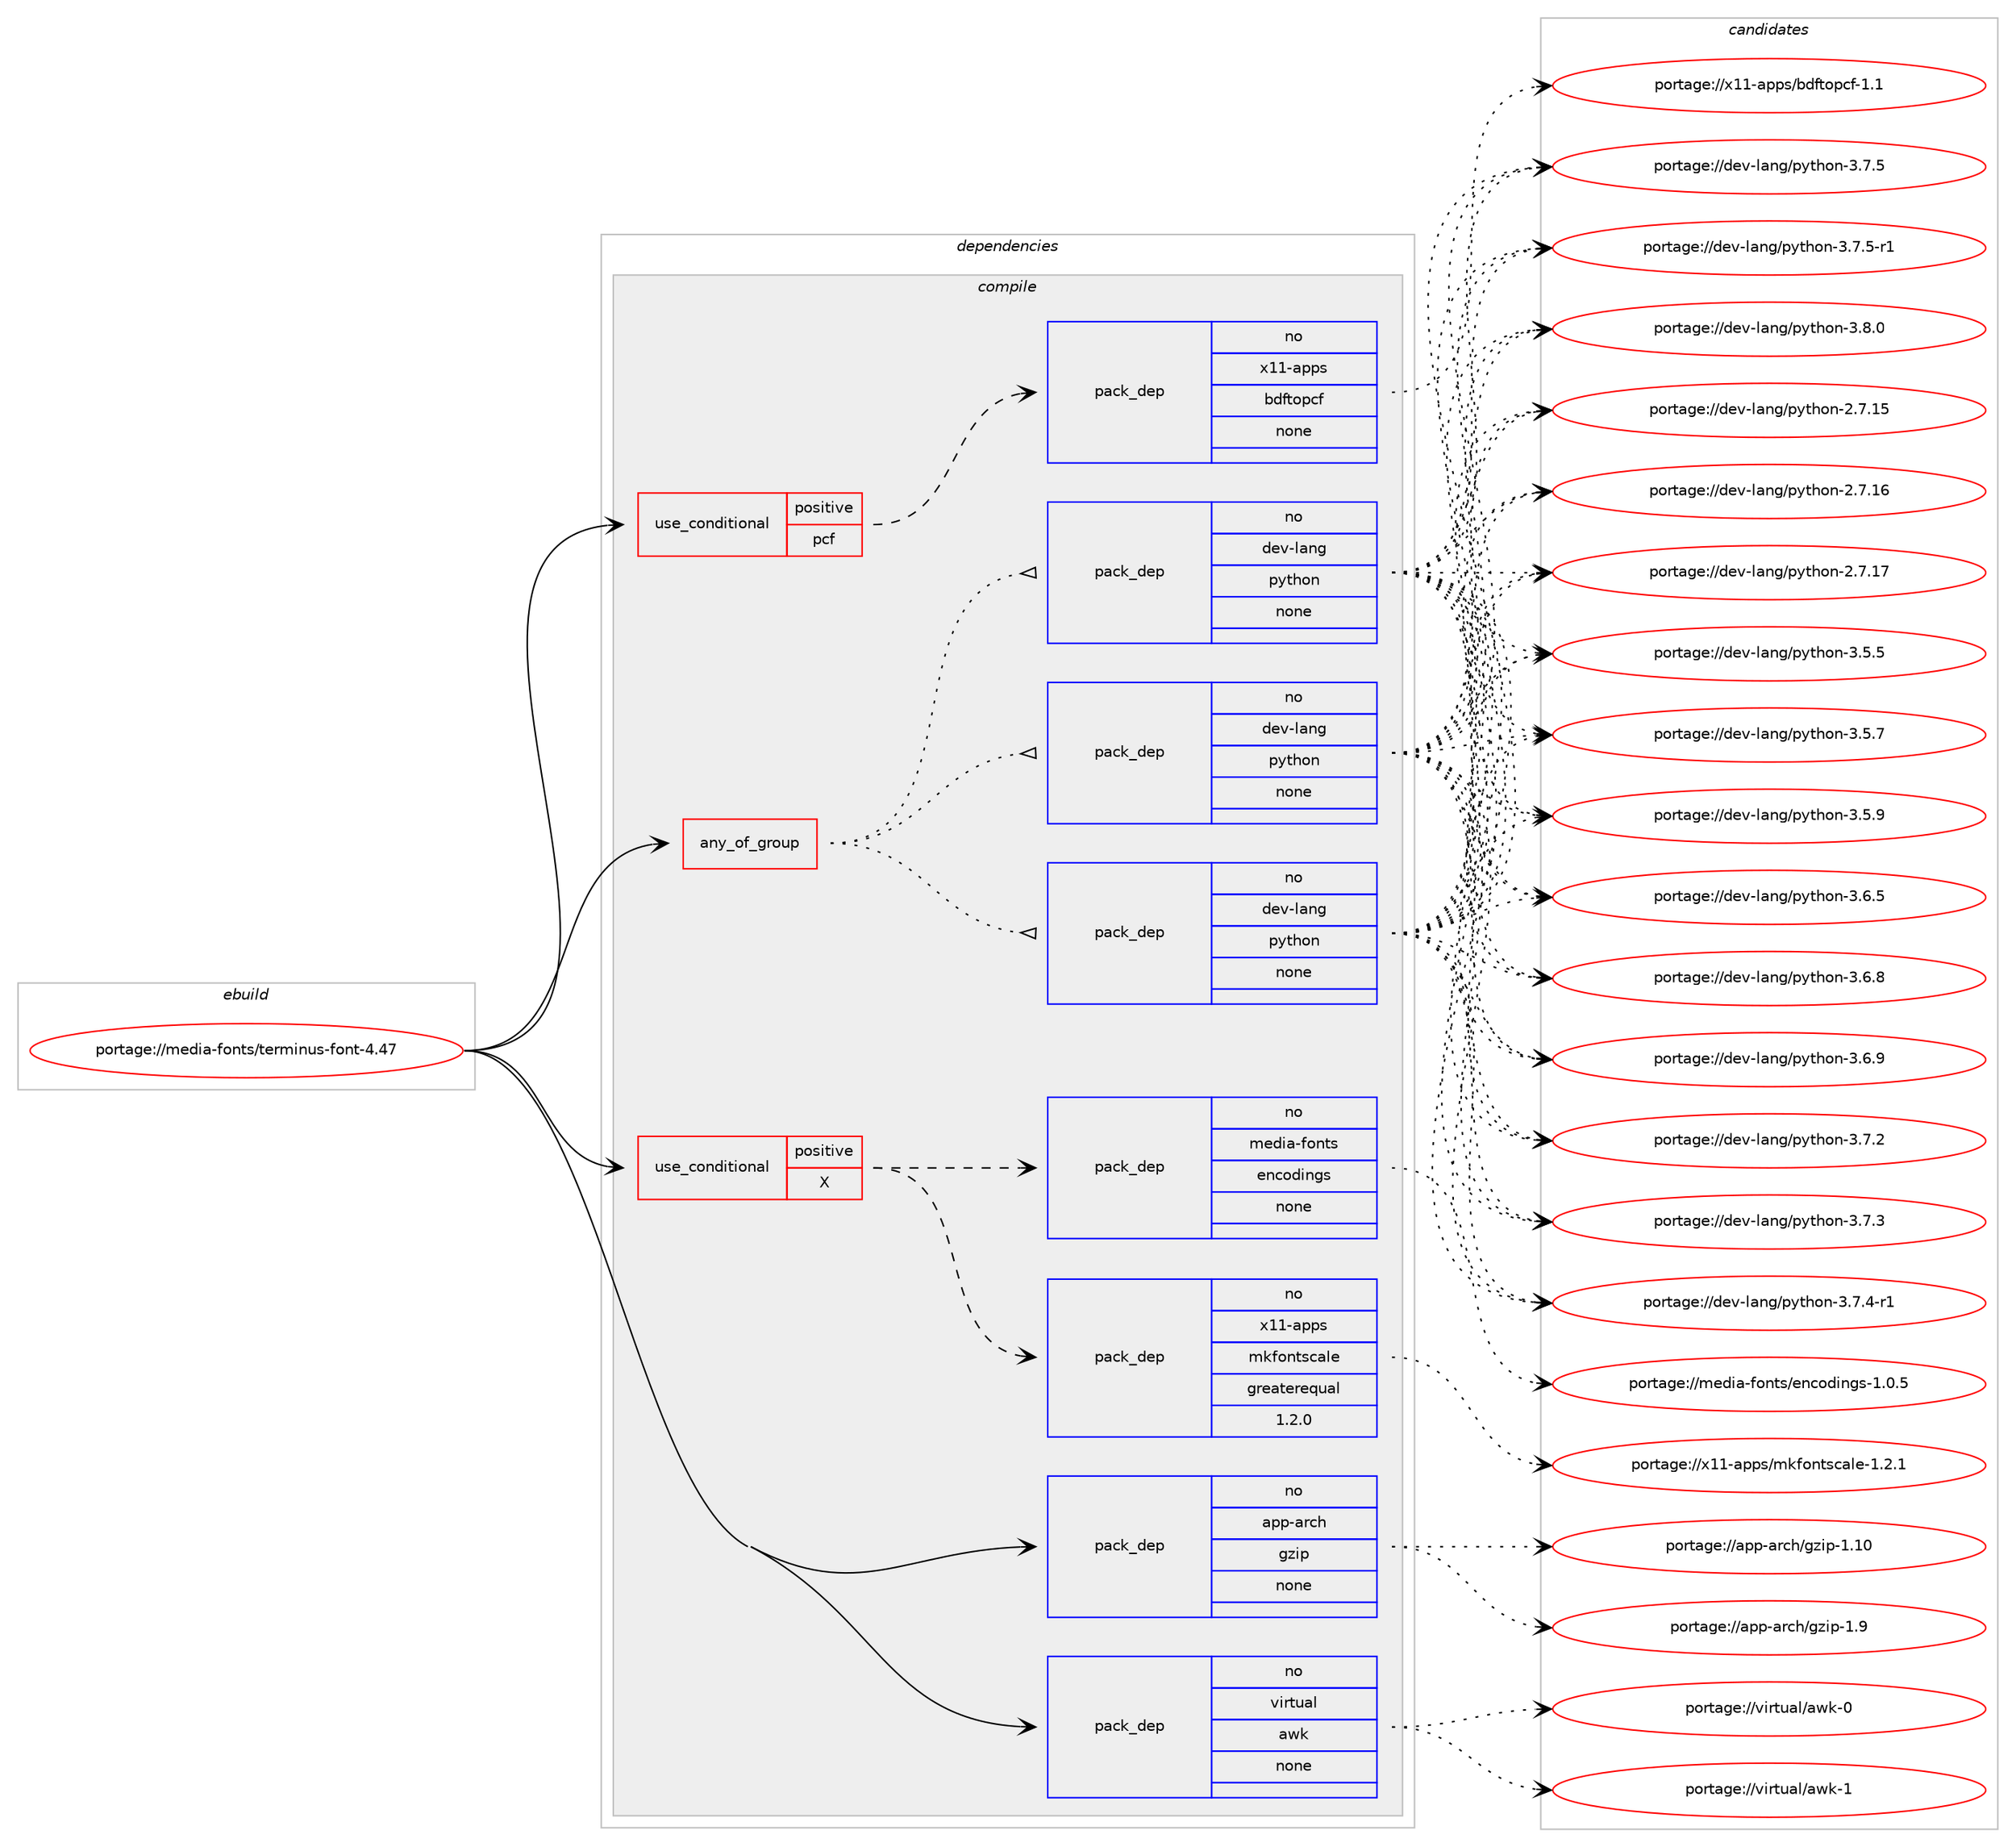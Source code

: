 digraph prolog {

# *************
# Graph options
# *************

newrank=true;
concentrate=true;
compound=true;
graph [rankdir=LR,fontname=Helvetica,fontsize=10,ranksep=1.5];#, ranksep=2.5, nodesep=0.2];
edge  [arrowhead=vee];
node  [fontname=Helvetica,fontsize=10];

# **********
# The ebuild
# **********

subgraph cluster_leftcol {
color=gray;
rank=same;
label=<<i>ebuild</i>>;
id [label="portage://media-fonts/terminus-font-4.47", color=red, width=4, href="../media-fonts/terminus-font-4.47.svg"];
}

# ****************
# The dependencies
# ****************

subgraph cluster_midcol {
color=gray;
label=<<i>dependencies</i>>;
subgraph cluster_compile {
fillcolor="#eeeeee";
style=filled;
label=<<i>compile</i>>;
subgraph any4906 {
dependency310566 [label=<<TABLE BORDER="0" CELLBORDER="1" CELLSPACING="0" CELLPADDING="4"><TR><TD CELLPADDING="10">any_of_group</TD></TR></TABLE>>, shape=none, color=red];subgraph pack227820 {
dependency310567 [label=<<TABLE BORDER="0" CELLBORDER="1" CELLSPACING="0" CELLPADDING="4" WIDTH="220"><TR><TD ROWSPAN="6" CELLPADDING="30">pack_dep</TD></TR><TR><TD WIDTH="110">no</TD></TR><TR><TD>dev-lang</TD></TR><TR><TD>python</TD></TR><TR><TD>none</TD></TR><TR><TD></TD></TR></TABLE>>, shape=none, color=blue];
}
dependency310566:e -> dependency310567:w [weight=20,style="dotted",arrowhead="oinv"];
subgraph pack227821 {
dependency310568 [label=<<TABLE BORDER="0" CELLBORDER="1" CELLSPACING="0" CELLPADDING="4" WIDTH="220"><TR><TD ROWSPAN="6" CELLPADDING="30">pack_dep</TD></TR><TR><TD WIDTH="110">no</TD></TR><TR><TD>dev-lang</TD></TR><TR><TD>python</TD></TR><TR><TD>none</TD></TR><TR><TD></TD></TR></TABLE>>, shape=none, color=blue];
}
dependency310566:e -> dependency310568:w [weight=20,style="dotted",arrowhead="oinv"];
subgraph pack227822 {
dependency310569 [label=<<TABLE BORDER="0" CELLBORDER="1" CELLSPACING="0" CELLPADDING="4" WIDTH="220"><TR><TD ROWSPAN="6" CELLPADDING="30">pack_dep</TD></TR><TR><TD WIDTH="110">no</TD></TR><TR><TD>dev-lang</TD></TR><TR><TD>python</TD></TR><TR><TD>none</TD></TR><TR><TD></TD></TR></TABLE>>, shape=none, color=blue];
}
dependency310566:e -> dependency310569:w [weight=20,style="dotted",arrowhead="oinv"];
}
id:e -> dependency310566:w [weight=20,style="solid",arrowhead="vee"];
subgraph cond77731 {
dependency310570 [label=<<TABLE BORDER="0" CELLBORDER="1" CELLSPACING="0" CELLPADDING="4"><TR><TD ROWSPAN="3" CELLPADDING="10">use_conditional</TD></TR><TR><TD>positive</TD></TR><TR><TD>X</TD></TR></TABLE>>, shape=none, color=red];
subgraph pack227823 {
dependency310571 [label=<<TABLE BORDER="0" CELLBORDER="1" CELLSPACING="0" CELLPADDING="4" WIDTH="220"><TR><TD ROWSPAN="6" CELLPADDING="30">pack_dep</TD></TR><TR><TD WIDTH="110">no</TD></TR><TR><TD>x11-apps</TD></TR><TR><TD>mkfontscale</TD></TR><TR><TD>greaterequal</TD></TR><TR><TD>1.2.0</TD></TR></TABLE>>, shape=none, color=blue];
}
dependency310570:e -> dependency310571:w [weight=20,style="dashed",arrowhead="vee"];
subgraph pack227824 {
dependency310572 [label=<<TABLE BORDER="0" CELLBORDER="1" CELLSPACING="0" CELLPADDING="4" WIDTH="220"><TR><TD ROWSPAN="6" CELLPADDING="30">pack_dep</TD></TR><TR><TD WIDTH="110">no</TD></TR><TR><TD>media-fonts</TD></TR><TR><TD>encodings</TD></TR><TR><TD>none</TD></TR><TR><TD></TD></TR></TABLE>>, shape=none, color=blue];
}
dependency310570:e -> dependency310572:w [weight=20,style="dashed",arrowhead="vee"];
}
id:e -> dependency310570:w [weight=20,style="solid",arrowhead="vee"];
subgraph cond77732 {
dependency310573 [label=<<TABLE BORDER="0" CELLBORDER="1" CELLSPACING="0" CELLPADDING="4"><TR><TD ROWSPAN="3" CELLPADDING="10">use_conditional</TD></TR><TR><TD>positive</TD></TR><TR><TD>pcf</TD></TR></TABLE>>, shape=none, color=red];
subgraph pack227825 {
dependency310574 [label=<<TABLE BORDER="0" CELLBORDER="1" CELLSPACING="0" CELLPADDING="4" WIDTH="220"><TR><TD ROWSPAN="6" CELLPADDING="30">pack_dep</TD></TR><TR><TD WIDTH="110">no</TD></TR><TR><TD>x11-apps</TD></TR><TR><TD>bdftopcf</TD></TR><TR><TD>none</TD></TR><TR><TD></TD></TR></TABLE>>, shape=none, color=blue];
}
dependency310573:e -> dependency310574:w [weight=20,style="dashed",arrowhead="vee"];
}
id:e -> dependency310573:w [weight=20,style="solid",arrowhead="vee"];
subgraph pack227826 {
dependency310575 [label=<<TABLE BORDER="0" CELLBORDER="1" CELLSPACING="0" CELLPADDING="4" WIDTH="220"><TR><TD ROWSPAN="6" CELLPADDING="30">pack_dep</TD></TR><TR><TD WIDTH="110">no</TD></TR><TR><TD>app-arch</TD></TR><TR><TD>gzip</TD></TR><TR><TD>none</TD></TR><TR><TD></TD></TR></TABLE>>, shape=none, color=blue];
}
id:e -> dependency310575:w [weight=20,style="solid",arrowhead="vee"];
subgraph pack227827 {
dependency310576 [label=<<TABLE BORDER="0" CELLBORDER="1" CELLSPACING="0" CELLPADDING="4" WIDTH="220"><TR><TD ROWSPAN="6" CELLPADDING="30">pack_dep</TD></TR><TR><TD WIDTH="110">no</TD></TR><TR><TD>virtual</TD></TR><TR><TD>awk</TD></TR><TR><TD>none</TD></TR><TR><TD></TD></TR></TABLE>>, shape=none, color=blue];
}
id:e -> dependency310576:w [weight=20,style="solid",arrowhead="vee"];
}
subgraph cluster_compileandrun {
fillcolor="#eeeeee";
style=filled;
label=<<i>compile and run</i>>;
}
subgraph cluster_run {
fillcolor="#eeeeee";
style=filled;
label=<<i>run</i>>;
}
}

# **************
# The candidates
# **************

subgraph cluster_choices {
rank=same;
color=gray;
label=<<i>candidates</i>>;

subgraph choice227820 {
color=black;
nodesep=1;
choiceportage10010111845108971101034711212111610411111045504655464953 [label="portage://dev-lang/python-2.7.15", color=red, width=4,href="../dev-lang/python-2.7.15.svg"];
choiceportage10010111845108971101034711212111610411111045504655464954 [label="portage://dev-lang/python-2.7.16", color=red, width=4,href="../dev-lang/python-2.7.16.svg"];
choiceportage10010111845108971101034711212111610411111045504655464955 [label="portage://dev-lang/python-2.7.17", color=red, width=4,href="../dev-lang/python-2.7.17.svg"];
choiceportage100101118451089711010347112121116104111110455146534653 [label="portage://dev-lang/python-3.5.5", color=red, width=4,href="../dev-lang/python-3.5.5.svg"];
choiceportage100101118451089711010347112121116104111110455146534655 [label="portage://dev-lang/python-3.5.7", color=red, width=4,href="../dev-lang/python-3.5.7.svg"];
choiceportage100101118451089711010347112121116104111110455146534657 [label="portage://dev-lang/python-3.5.9", color=red, width=4,href="../dev-lang/python-3.5.9.svg"];
choiceportage100101118451089711010347112121116104111110455146544653 [label="portage://dev-lang/python-3.6.5", color=red, width=4,href="../dev-lang/python-3.6.5.svg"];
choiceportage100101118451089711010347112121116104111110455146544656 [label="portage://dev-lang/python-3.6.8", color=red, width=4,href="../dev-lang/python-3.6.8.svg"];
choiceportage100101118451089711010347112121116104111110455146544657 [label="portage://dev-lang/python-3.6.9", color=red, width=4,href="../dev-lang/python-3.6.9.svg"];
choiceportage100101118451089711010347112121116104111110455146554650 [label="portage://dev-lang/python-3.7.2", color=red, width=4,href="../dev-lang/python-3.7.2.svg"];
choiceportage100101118451089711010347112121116104111110455146554651 [label="portage://dev-lang/python-3.7.3", color=red, width=4,href="../dev-lang/python-3.7.3.svg"];
choiceportage1001011184510897110103471121211161041111104551465546524511449 [label="portage://dev-lang/python-3.7.4-r1", color=red, width=4,href="../dev-lang/python-3.7.4-r1.svg"];
choiceportage100101118451089711010347112121116104111110455146554653 [label="portage://dev-lang/python-3.7.5", color=red, width=4,href="../dev-lang/python-3.7.5.svg"];
choiceportage1001011184510897110103471121211161041111104551465546534511449 [label="portage://dev-lang/python-3.7.5-r1", color=red, width=4,href="../dev-lang/python-3.7.5-r1.svg"];
choiceportage100101118451089711010347112121116104111110455146564648 [label="portage://dev-lang/python-3.8.0", color=red, width=4,href="../dev-lang/python-3.8.0.svg"];
dependency310567:e -> choiceportage10010111845108971101034711212111610411111045504655464953:w [style=dotted,weight="100"];
dependency310567:e -> choiceportage10010111845108971101034711212111610411111045504655464954:w [style=dotted,weight="100"];
dependency310567:e -> choiceportage10010111845108971101034711212111610411111045504655464955:w [style=dotted,weight="100"];
dependency310567:e -> choiceportage100101118451089711010347112121116104111110455146534653:w [style=dotted,weight="100"];
dependency310567:e -> choiceportage100101118451089711010347112121116104111110455146534655:w [style=dotted,weight="100"];
dependency310567:e -> choiceportage100101118451089711010347112121116104111110455146534657:w [style=dotted,weight="100"];
dependency310567:e -> choiceportage100101118451089711010347112121116104111110455146544653:w [style=dotted,weight="100"];
dependency310567:e -> choiceportage100101118451089711010347112121116104111110455146544656:w [style=dotted,weight="100"];
dependency310567:e -> choiceportage100101118451089711010347112121116104111110455146544657:w [style=dotted,weight="100"];
dependency310567:e -> choiceportage100101118451089711010347112121116104111110455146554650:w [style=dotted,weight="100"];
dependency310567:e -> choiceportage100101118451089711010347112121116104111110455146554651:w [style=dotted,weight="100"];
dependency310567:e -> choiceportage1001011184510897110103471121211161041111104551465546524511449:w [style=dotted,weight="100"];
dependency310567:e -> choiceportage100101118451089711010347112121116104111110455146554653:w [style=dotted,weight="100"];
dependency310567:e -> choiceportage1001011184510897110103471121211161041111104551465546534511449:w [style=dotted,weight="100"];
dependency310567:e -> choiceportage100101118451089711010347112121116104111110455146564648:w [style=dotted,weight="100"];
}
subgraph choice227821 {
color=black;
nodesep=1;
choiceportage10010111845108971101034711212111610411111045504655464953 [label="portage://dev-lang/python-2.7.15", color=red, width=4,href="../dev-lang/python-2.7.15.svg"];
choiceportage10010111845108971101034711212111610411111045504655464954 [label="portage://dev-lang/python-2.7.16", color=red, width=4,href="../dev-lang/python-2.7.16.svg"];
choiceportage10010111845108971101034711212111610411111045504655464955 [label="portage://dev-lang/python-2.7.17", color=red, width=4,href="../dev-lang/python-2.7.17.svg"];
choiceportage100101118451089711010347112121116104111110455146534653 [label="portage://dev-lang/python-3.5.5", color=red, width=4,href="../dev-lang/python-3.5.5.svg"];
choiceportage100101118451089711010347112121116104111110455146534655 [label="portage://dev-lang/python-3.5.7", color=red, width=4,href="../dev-lang/python-3.5.7.svg"];
choiceportage100101118451089711010347112121116104111110455146534657 [label="portage://dev-lang/python-3.5.9", color=red, width=4,href="../dev-lang/python-3.5.9.svg"];
choiceportage100101118451089711010347112121116104111110455146544653 [label="portage://dev-lang/python-3.6.5", color=red, width=4,href="../dev-lang/python-3.6.5.svg"];
choiceportage100101118451089711010347112121116104111110455146544656 [label="portage://dev-lang/python-3.6.8", color=red, width=4,href="../dev-lang/python-3.6.8.svg"];
choiceportage100101118451089711010347112121116104111110455146544657 [label="portage://dev-lang/python-3.6.9", color=red, width=4,href="../dev-lang/python-3.6.9.svg"];
choiceportage100101118451089711010347112121116104111110455146554650 [label="portage://dev-lang/python-3.7.2", color=red, width=4,href="../dev-lang/python-3.7.2.svg"];
choiceportage100101118451089711010347112121116104111110455146554651 [label="portage://dev-lang/python-3.7.3", color=red, width=4,href="../dev-lang/python-3.7.3.svg"];
choiceportage1001011184510897110103471121211161041111104551465546524511449 [label="portage://dev-lang/python-3.7.4-r1", color=red, width=4,href="../dev-lang/python-3.7.4-r1.svg"];
choiceportage100101118451089711010347112121116104111110455146554653 [label="portage://dev-lang/python-3.7.5", color=red, width=4,href="../dev-lang/python-3.7.5.svg"];
choiceportage1001011184510897110103471121211161041111104551465546534511449 [label="portage://dev-lang/python-3.7.5-r1", color=red, width=4,href="../dev-lang/python-3.7.5-r1.svg"];
choiceportage100101118451089711010347112121116104111110455146564648 [label="portage://dev-lang/python-3.8.0", color=red, width=4,href="../dev-lang/python-3.8.0.svg"];
dependency310568:e -> choiceportage10010111845108971101034711212111610411111045504655464953:w [style=dotted,weight="100"];
dependency310568:e -> choiceportage10010111845108971101034711212111610411111045504655464954:w [style=dotted,weight="100"];
dependency310568:e -> choiceportage10010111845108971101034711212111610411111045504655464955:w [style=dotted,weight="100"];
dependency310568:e -> choiceportage100101118451089711010347112121116104111110455146534653:w [style=dotted,weight="100"];
dependency310568:e -> choiceportage100101118451089711010347112121116104111110455146534655:w [style=dotted,weight="100"];
dependency310568:e -> choiceportage100101118451089711010347112121116104111110455146534657:w [style=dotted,weight="100"];
dependency310568:e -> choiceportage100101118451089711010347112121116104111110455146544653:w [style=dotted,weight="100"];
dependency310568:e -> choiceportage100101118451089711010347112121116104111110455146544656:w [style=dotted,weight="100"];
dependency310568:e -> choiceportage100101118451089711010347112121116104111110455146544657:w [style=dotted,weight="100"];
dependency310568:e -> choiceportage100101118451089711010347112121116104111110455146554650:w [style=dotted,weight="100"];
dependency310568:e -> choiceportage100101118451089711010347112121116104111110455146554651:w [style=dotted,weight="100"];
dependency310568:e -> choiceportage1001011184510897110103471121211161041111104551465546524511449:w [style=dotted,weight="100"];
dependency310568:e -> choiceportage100101118451089711010347112121116104111110455146554653:w [style=dotted,weight="100"];
dependency310568:e -> choiceportage1001011184510897110103471121211161041111104551465546534511449:w [style=dotted,weight="100"];
dependency310568:e -> choiceportage100101118451089711010347112121116104111110455146564648:w [style=dotted,weight="100"];
}
subgraph choice227822 {
color=black;
nodesep=1;
choiceportage10010111845108971101034711212111610411111045504655464953 [label="portage://dev-lang/python-2.7.15", color=red, width=4,href="../dev-lang/python-2.7.15.svg"];
choiceportage10010111845108971101034711212111610411111045504655464954 [label="portage://dev-lang/python-2.7.16", color=red, width=4,href="../dev-lang/python-2.7.16.svg"];
choiceportage10010111845108971101034711212111610411111045504655464955 [label="portage://dev-lang/python-2.7.17", color=red, width=4,href="../dev-lang/python-2.7.17.svg"];
choiceportage100101118451089711010347112121116104111110455146534653 [label="portage://dev-lang/python-3.5.5", color=red, width=4,href="../dev-lang/python-3.5.5.svg"];
choiceportage100101118451089711010347112121116104111110455146534655 [label="portage://dev-lang/python-3.5.7", color=red, width=4,href="../dev-lang/python-3.5.7.svg"];
choiceportage100101118451089711010347112121116104111110455146534657 [label="portage://dev-lang/python-3.5.9", color=red, width=4,href="../dev-lang/python-3.5.9.svg"];
choiceportage100101118451089711010347112121116104111110455146544653 [label="portage://dev-lang/python-3.6.5", color=red, width=4,href="../dev-lang/python-3.6.5.svg"];
choiceportage100101118451089711010347112121116104111110455146544656 [label="portage://dev-lang/python-3.6.8", color=red, width=4,href="../dev-lang/python-3.6.8.svg"];
choiceportage100101118451089711010347112121116104111110455146544657 [label="portage://dev-lang/python-3.6.9", color=red, width=4,href="../dev-lang/python-3.6.9.svg"];
choiceportage100101118451089711010347112121116104111110455146554650 [label="portage://dev-lang/python-3.7.2", color=red, width=4,href="../dev-lang/python-3.7.2.svg"];
choiceportage100101118451089711010347112121116104111110455146554651 [label="portage://dev-lang/python-3.7.3", color=red, width=4,href="../dev-lang/python-3.7.3.svg"];
choiceportage1001011184510897110103471121211161041111104551465546524511449 [label="portage://dev-lang/python-3.7.4-r1", color=red, width=4,href="../dev-lang/python-3.7.4-r1.svg"];
choiceportage100101118451089711010347112121116104111110455146554653 [label="portage://dev-lang/python-3.7.5", color=red, width=4,href="../dev-lang/python-3.7.5.svg"];
choiceportage1001011184510897110103471121211161041111104551465546534511449 [label="portage://dev-lang/python-3.7.5-r1", color=red, width=4,href="../dev-lang/python-3.7.5-r1.svg"];
choiceportage100101118451089711010347112121116104111110455146564648 [label="portage://dev-lang/python-3.8.0", color=red, width=4,href="../dev-lang/python-3.8.0.svg"];
dependency310569:e -> choiceportage10010111845108971101034711212111610411111045504655464953:w [style=dotted,weight="100"];
dependency310569:e -> choiceportage10010111845108971101034711212111610411111045504655464954:w [style=dotted,weight="100"];
dependency310569:e -> choiceportage10010111845108971101034711212111610411111045504655464955:w [style=dotted,weight="100"];
dependency310569:e -> choiceportage100101118451089711010347112121116104111110455146534653:w [style=dotted,weight="100"];
dependency310569:e -> choiceportage100101118451089711010347112121116104111110455146534655:w [style=dotted,weight="100"];
dependency310569:e -> choiceportage100101118451089711010347112121116104111110455146534657:w [style=dotted,weight="100"];
dependency310569:e -> choiceportage100101118451089711010347112121116104111110455146544653:w [style=dotted,weight="100"];
dependency310569:e -> choiceportage100101118451089711010347112121116104111110455146544656:w [style=dotted,weight="100"];
dependency310569:e -> choiceportage100101118451089711010347112121116104111110455146544657:w [style=dotted,weight="100"];
dependency310569:e -> choiceportage100101118451089711010347112121116104111110455146554650:w [style=dotted,weight="100"];
dependency310569:e -> choiceportage100101118451089711010347112121116104111110455146554651:w [style=dotted,weight="100"];
dependency310569:e -> choiceportage1001011184510897110103471121211161041111104551465546524511449:w [style=dotted,weight="100"];
dependency310569:e -> choiceportage100101118451089711010347112121116104111110455146554653:w [style=dotted,weight="100"];
dependency310569:e -> choiceportage1001011184510897110103471121211161041111104551465546534511449:w [style=dotted,weight="100"];
dependency310569:e -> choiceportage100101118451089711010347112121116104111110455146564648:w [style=dotted,weight="100"];
}
subgraph choice227823 {
color=black;
nodesep=1;
choiceportage12049494597112112115471091071021111101161159997108101454946504649 [label="portage://x11-apps/mkfontscale-1.2.1", color=red, width=4,href="../x11-apps/mkfontscale-1.2.1.svg"];
dependency310571:e -> choiceportage12049494597112112115471091071021111101161159997108101454946504649:w [style=dotted,weight="100"];
}
subgraph choice227824 {
color=black;
nodesep=1;
choiceportage10910110010597451021111101161154710111099111100105110103115454946484653 [label="portage://media-fonts/encodings-1.0.5", color=red, width=4,href="../media-fonts/encodings-1.0.5.svg"];
dependency310572:e -> choiceportage10910110010597451021111101161154710111099111100105110103115454946484653:w [style=dotted,weight="100"];
}
subgraph choice227825 {
color=black;
nodesep=1;
choiceportage1204949459711211211547981001021161111129910245494649 [label="portage://x11-apps/bdftopcf-1.1", color=red, width=4,href="../x11-apps/bdftopcf-1.1.svg"];
dependency310574:e -> choiceportage1204949459711211211547981001021161111129910245494649:w [style=dotted,weight="100"];
}
subgraph choice227826 {
color=black;
nodesep=1;
choiceportage97112112459711499104471031221051124549464948 [label="portage://app-arch/gzip-1.10", color=red, width=4,href="../app-arch/gzip-1.10.svg"];
choiceportage971121124597114991044710312210511245494657 [label="portage://app-arch/gzip-1.9", color=red, width=4,href="../app-arch/gzip-1.9.svg"];
dependency310575:e -> choiceportage97112112459711499104471031221051124549464948:w [style=dotted,weight="100"];
dependency310575:e -> choiceportage971121124597114991044710312210511245494657:w [style=dotted,weight="100"];
}
subgraph choice227827 {
color=black;
nodesep=1;
choiceportage1181051141161179710847971191074548 [label="portage://virtual/awk-0", color=red, width=4,href="../virtual/awk-0.svg"];
choiceportage1181051141161179710847971191074549 [label="portage://virtual/awk-1", color=red, width=4,href="../virtual/awk-1.svg"];
dependency310576:e -> choiceportage1181051141161179710847971191074548:w [style=dotted,weight="100"];
dependency310576:e -> choiceportage1181051141161179710847971191074549:w [style=dotted,weight="100"];
}
}

}
